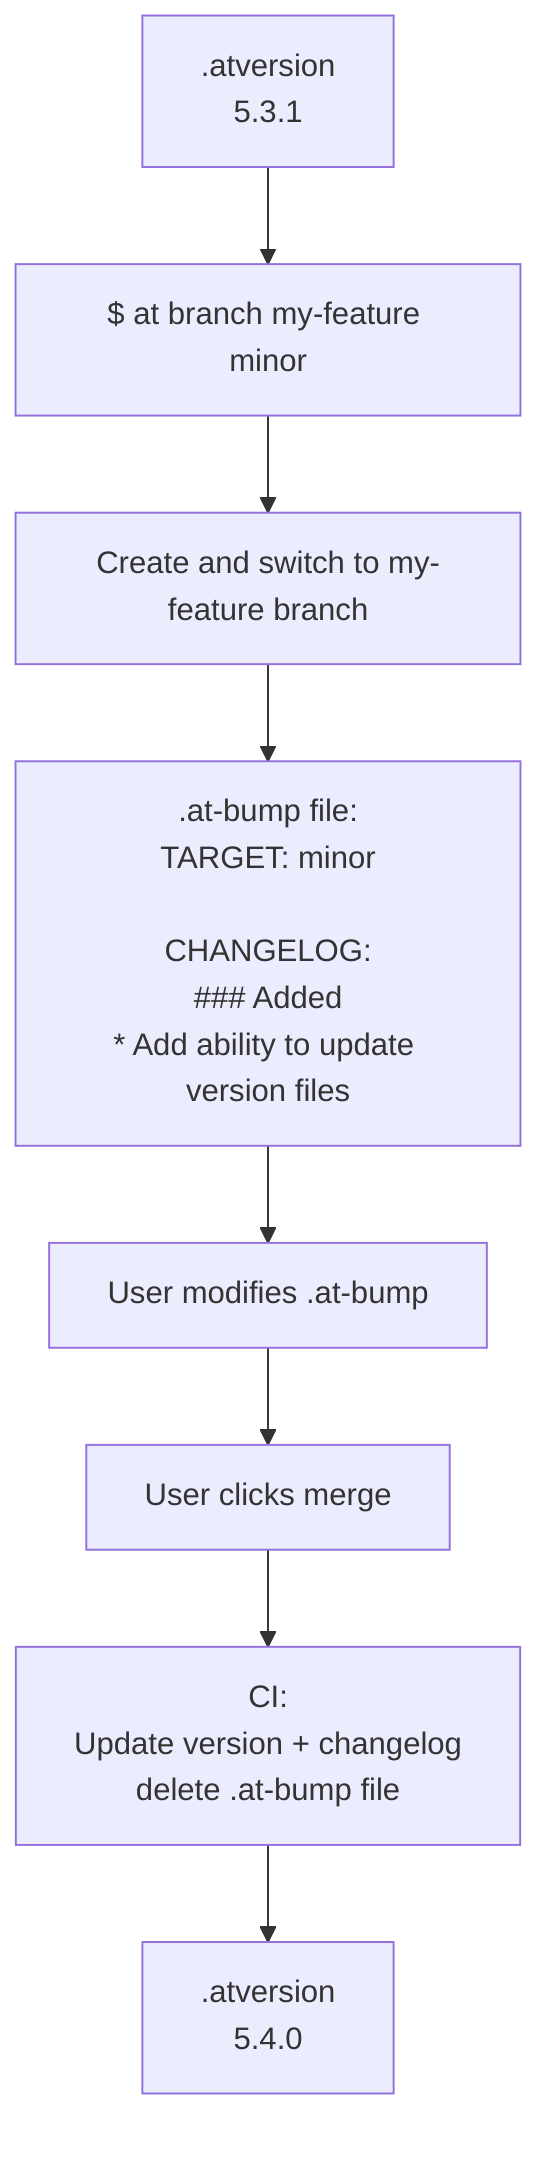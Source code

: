 graph TD
    A[.atversion<br>5.3.1]
    B["$ at branch my-feature minor<br>"]
    C[Create and switch to my-feature branch]
    D[".at-bump file:<br>TARGET: minor<br><br>CHANGELOG:<br>### Added<br>* Add ability to update version files"]
    E[User modifies .at-bump]
    F[User clicks merge]
    G[CI:<br>Update version + changelog<br>delete .at-bump file]
    H[.atversion<br>5.4.0]

    A --> B
    B --> C
    C --> D
    D --> E
    E --> F
    F --> G
    G --> H